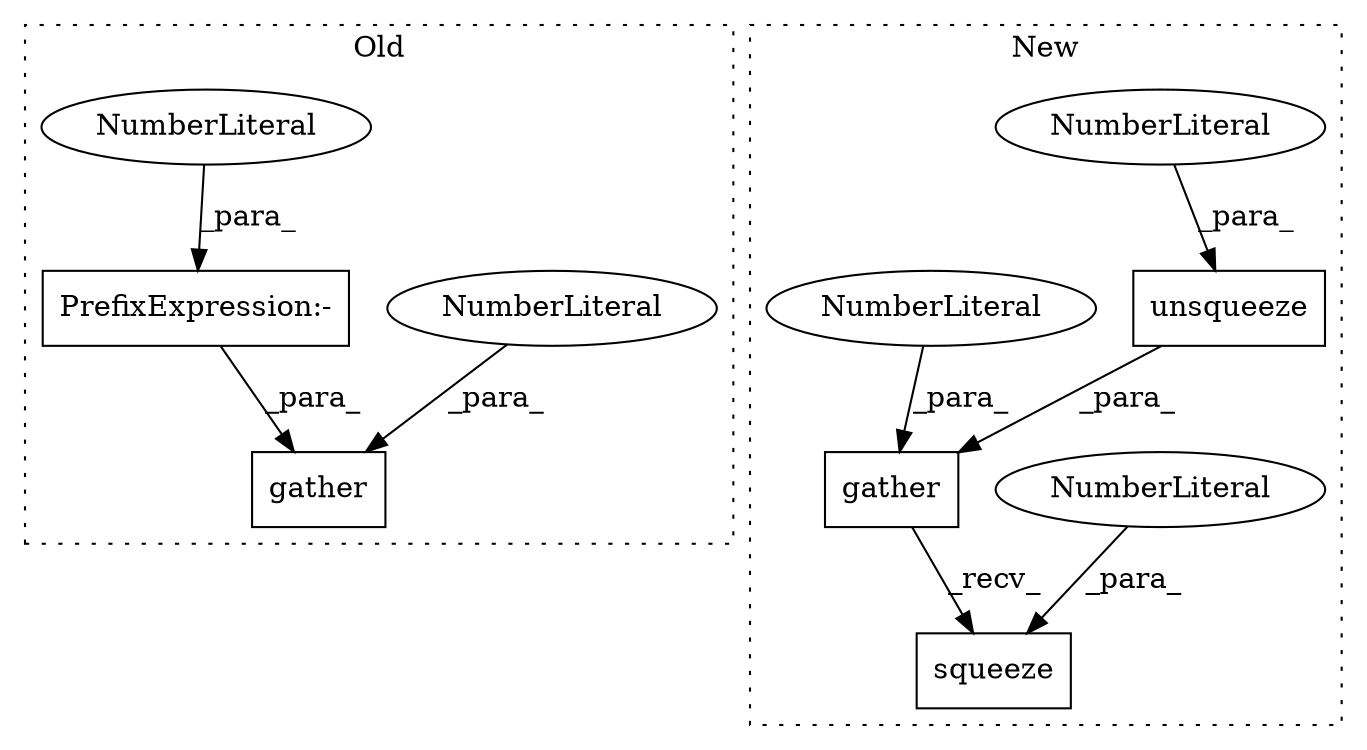 digraph G {
subgraph cluster0 {
1 [label="gather" a="32" s="2954,3005" l="7,1" shape="box"];
3 [label="NumberLiteral" a="34" s="2978" l="1" shape="ellipse"];
9 [label="PrefixExpression:-" a="38" s="3002" l="1" shape="box"];
10 [label="NumberLiteral" a="34" s="3003" l="1" shape="ellipse"];
label = "Old";
style="dotted";
}
subgraph cluster1 {
2 [label="squeeze" a="32" s="3977,3986" l="8,1" shape="box"];
4 [label="NumberLiteral" a="34" s="3985" l="1" shape="ellipse"];
5 [label="unsqueeze" a="32" s="3963,3974" l="10,1" shape="box"];
6 [label="NumberLiteral" a="34" s="3973" l="1" shape="ellipse"];
7 [label="gather" a="32" s="3925,3975" l="7,1" shape="box"];
8 [label="NumberLiteral" a="34" s="3949" l="1" shape="ellipse"];
label = "New";
style="dotted";
}
3 -> 1 [label="_para_"];
4 -> 2 [label="_para_"];
5 -> 7 [label="_para_"];
6 -> 5 [label="_para_"];
7 -> 2 [label="_recv_"];
8 -> 7 [label="_para_"];
9 -> 1 [label="_para_"];
10 -> 9 [label="_para_"];
}